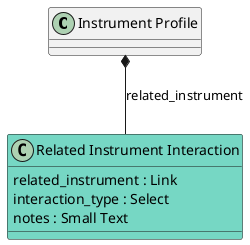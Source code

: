 @startuml
"Instrument Profile" *-- "Related Instrument Interaction" : related_instrument
class "Related Instrument Interaction" #76D7C4 {
  related_instrument : Link
  interaction_type : Select
  notes : Small Text
}
@enduml